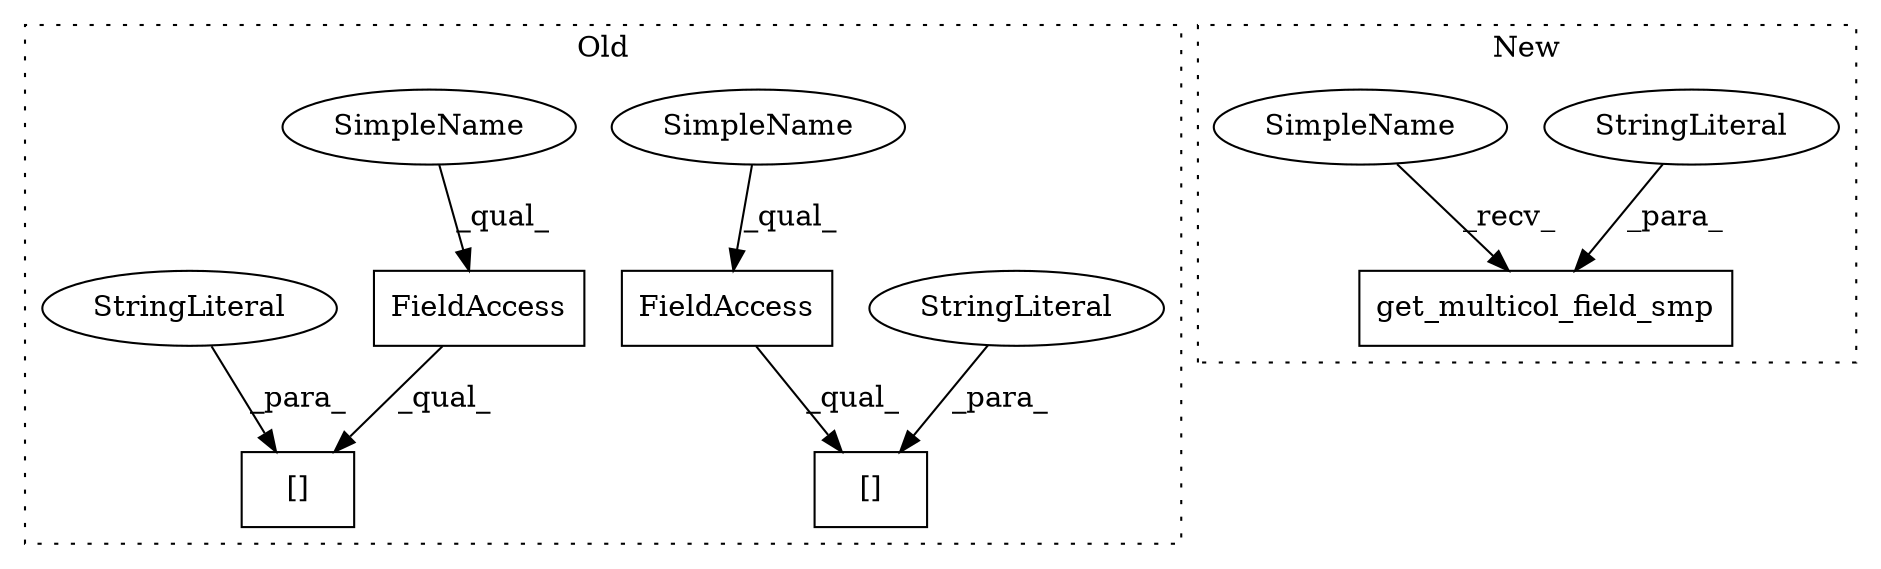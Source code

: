 digraph G {
subgraph cluster0 {
1 [label="[]" a="2" s="10421,10438" l="10,1" shape="box"];
3 [label="FieldAccess" a="22" s="10421" l="9" shape="box"];
4 [label="StringLiteral" a="45" s="10431" l="7" shape="ellipse"];
6 [label="FieldAccess" a="22" s="9880" l="9" shape="box"];
7 [label="[]" a="2" s="9880,9897" l="10,1" shape="box"];
8 [label="StringLiteral" a="45" s="9890" l="7" shape="ellipse"];
9 [label="SimpleName" a="42" s="10421" l="5" shape="ellipse"];
10 [label="SimpleName" a="42" s="9880" l="5" shape="ellipse"];
label = "Old";
style="dotted";
}
subgraph cluster1 {
2 [label="get_multicol_field_smp" a="32" s="9936,9966" l="23,1" shape="box"];
5 [label="StringLiteral" a="45" s="9959" l="7" shape="ellipse"];
11 [label="SimpleName" a="42" s="9930" l="5" shape="ellipse"];
label = "New";
style="dotted";
}
3 -> 1 [label="_qual_"];
4 -> 1 [label="_para_"];
5 -> 2 [label="_para_"];
6 -> 7 [label="_qual_"];
8 -> 7 [label="_para_"];
9 -> 3 [label="_qual_"];
10 -> 6 [label="_qual_"];
11 -> 2 [label="_recv_"];
}